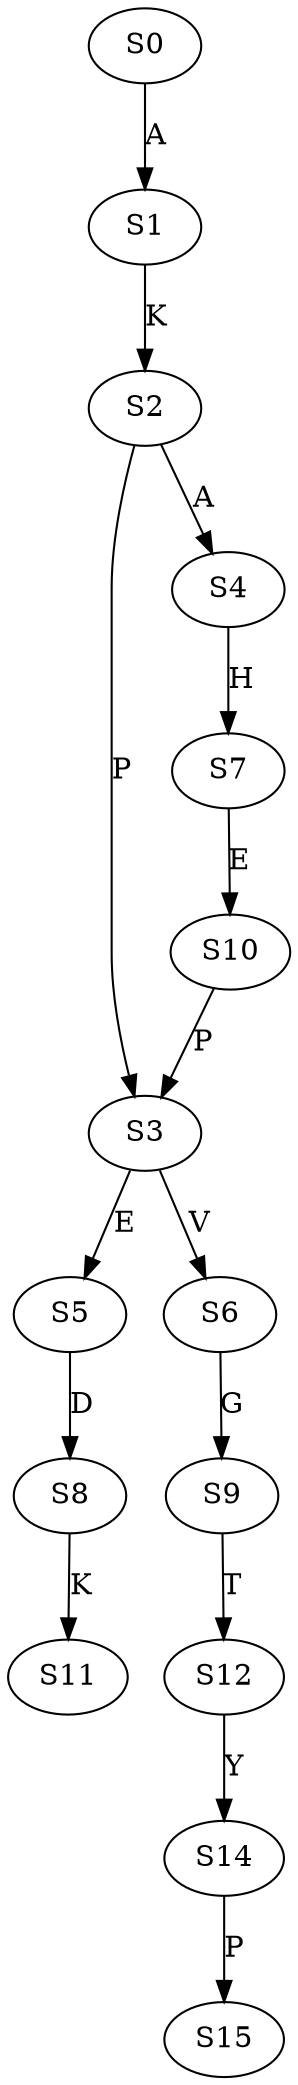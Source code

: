 strict digraph  {
	S0 -> S1 [ label = A ];
	S1 -> S2 [ label = K ];
	S2 -> S3 [ label = P ];
	S2 -> S4 [ label = A ];
	S3 -> S5 [ label = E ];
	S3 -> S6 [ label = V ];
	S4 -> S7 [ label = H ];
	S5 -> S8 [ label = D ];
	S6 -> S9 [ label = G ];
	S7 -> S10 [ label = E ];
	S8 -> S11 [ label = K ];
	S9 -> S12 [ label = T ];
	S10 -> S3 [ label = P ];
	S12 -> S14 [ label = Y ];
	S14 -> S15 [ label = P ];
}
